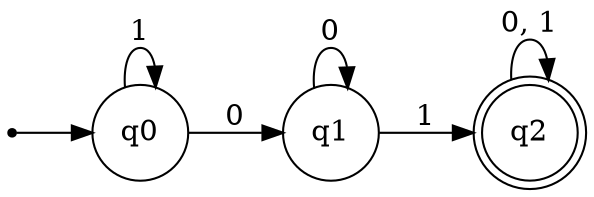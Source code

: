 digraph finite_state_machine {
rankdir=LR;
size="30,20";
node [shape = point]; dummy
node [shape = circle]; "q0";
dummy -> "q0"
node [shape = circle]; "q1";
node [shape = doublecircle]; "q2";"q0" -> "q0" [label = "1"];
 "q0" -> "q1" [label = "0"];
 "q1" -> "q1" [label = "0"];
 "q1" -> "q2" [label = "1"];
 "q2" -> "q2" [label = "0, 1"];
 }
